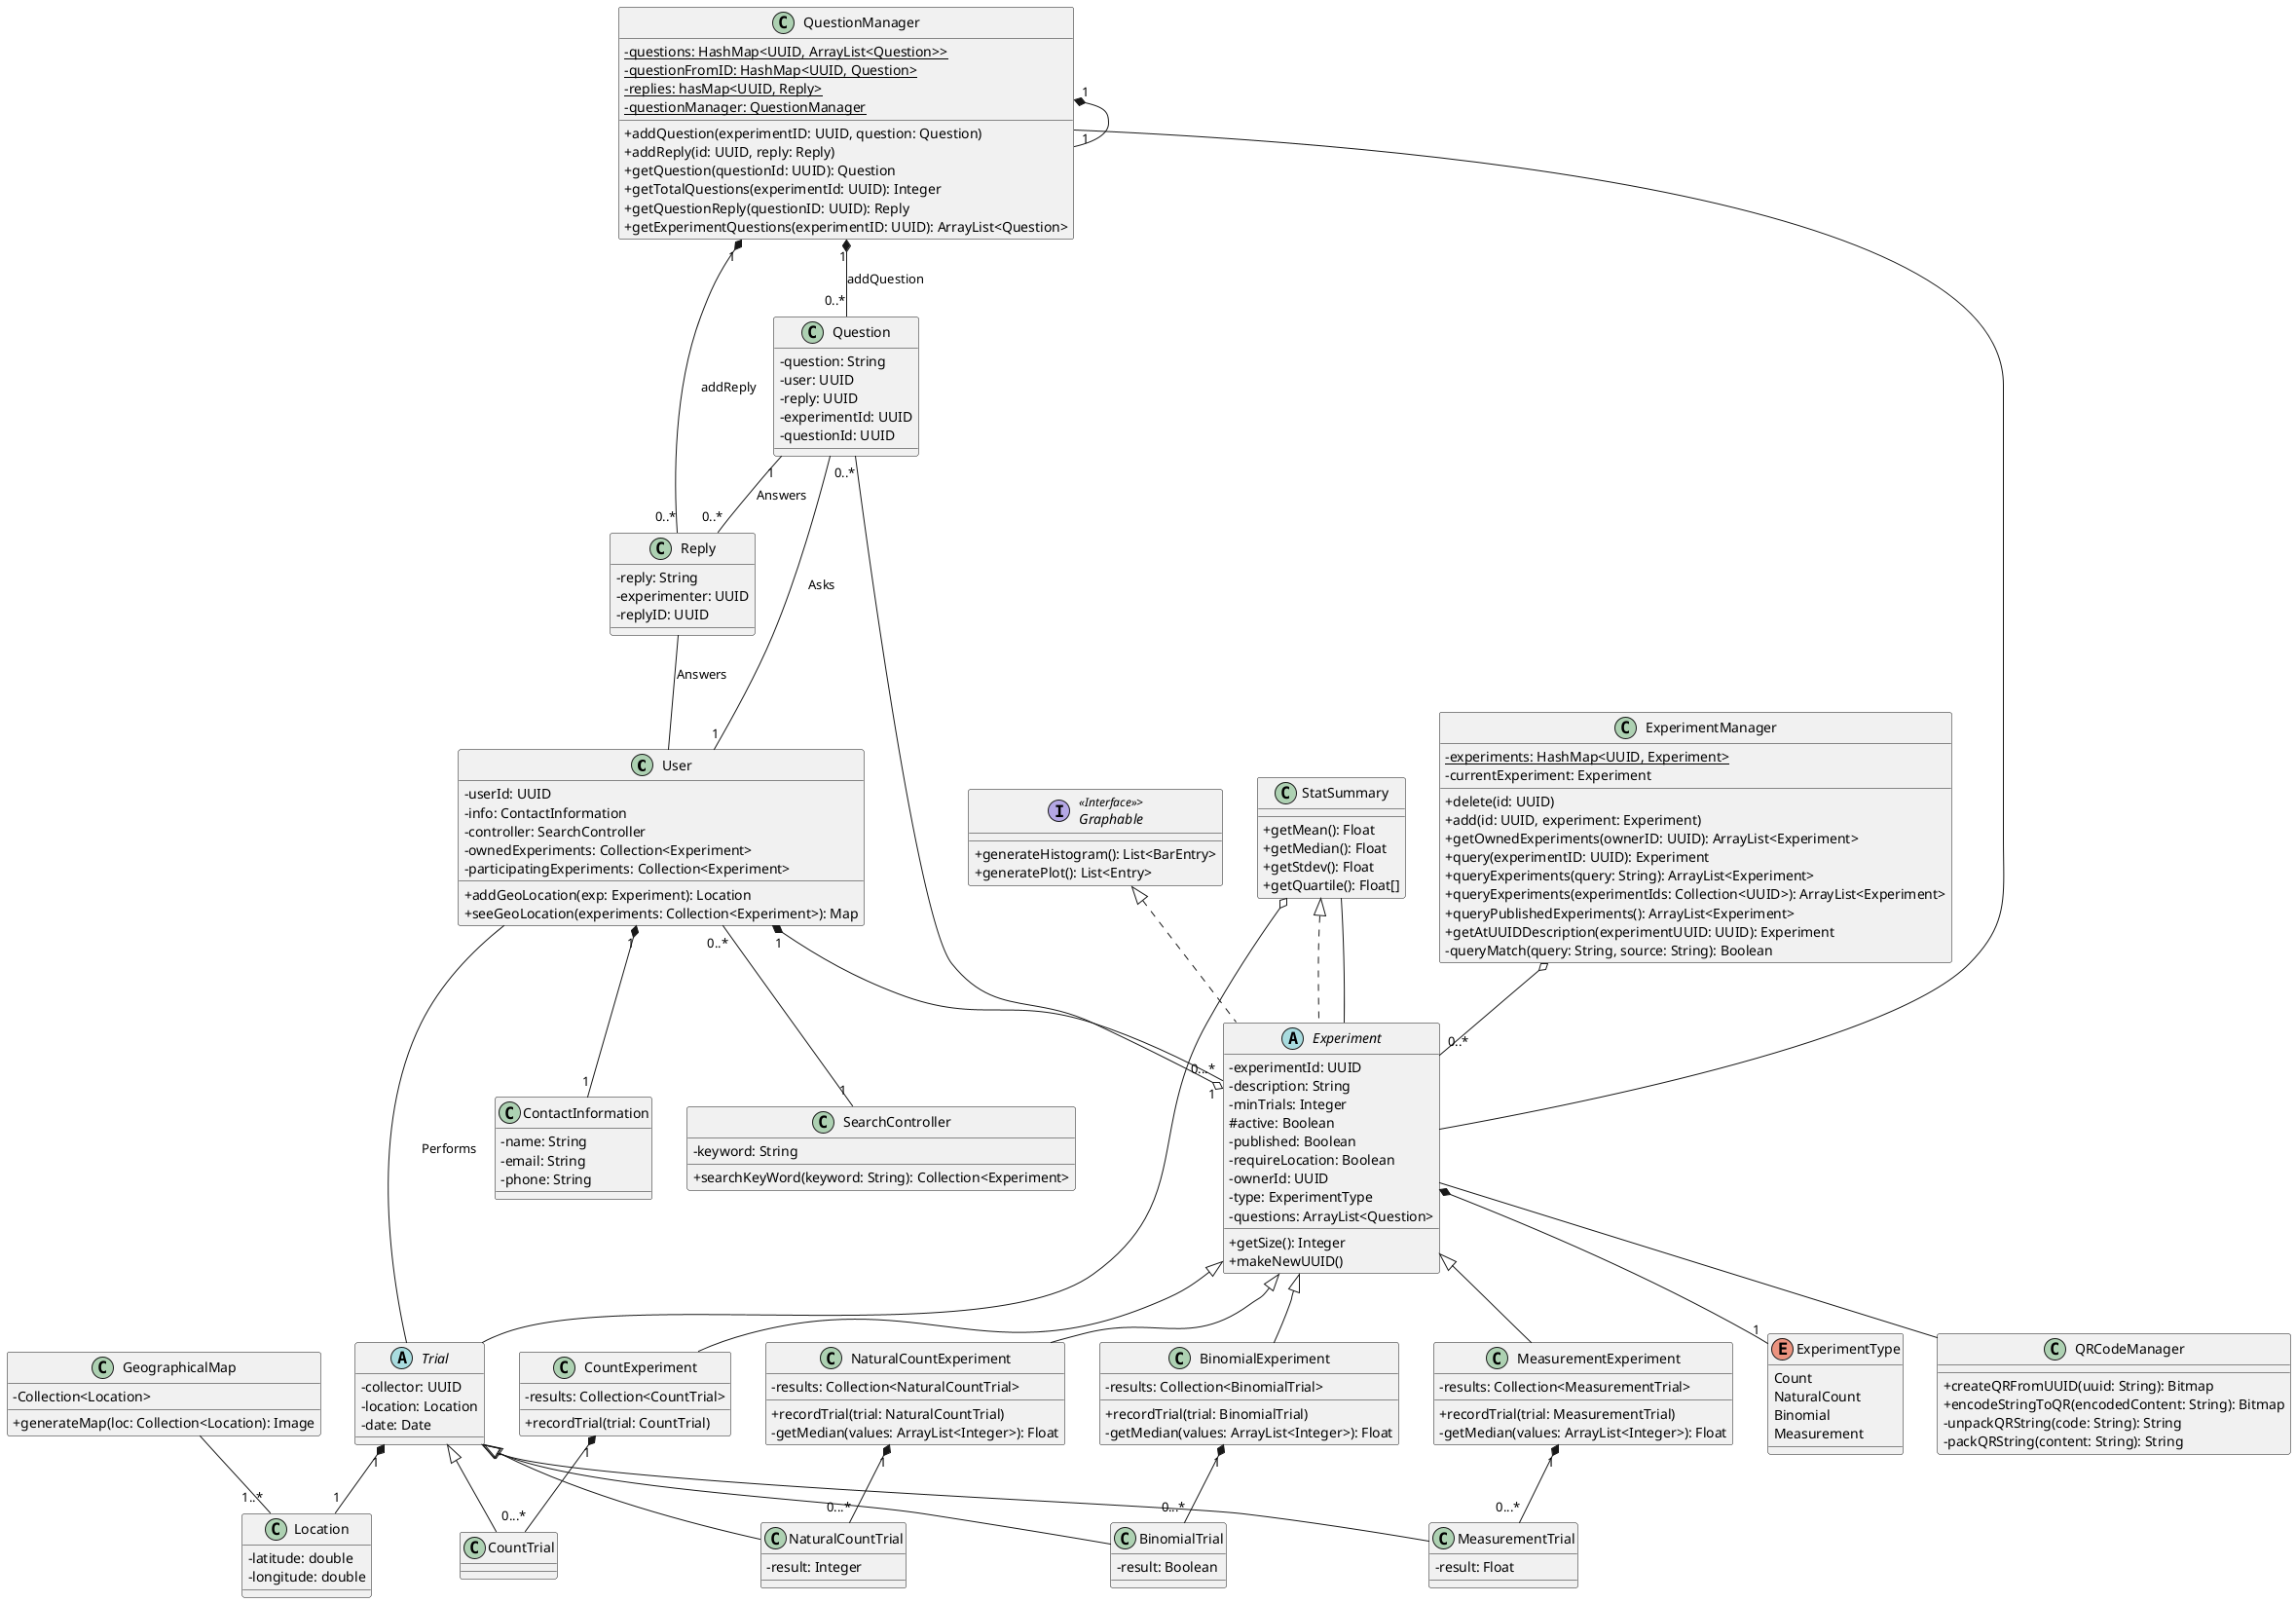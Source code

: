 @startuml UML
skinparam classAttributeIconSize 0

' generic class for an User
' note that experiments will likely be stored by user id instead of by all experiment info
' We could do hasing, but it's probably easier for now (for the UML sake) to represent this as a collection of experiments
class User {
    -userId: UUID
    -info: ContactInformation
    -controller: SearchController
    -ownedExperiments: Collection<Experiment>
    -participatingExperiments: Collection<Experiment>
    +addGeoLocation(exp: Experiment): Location
    +seeGeoLocation(experiments: Collection<Experiment>): Map
}


class ExperimentManager{
   - {static} experiments: HashMap<UUID, Experiment> 
   - currentExperiment: Experiment 

   + delete(id: UUID)
   + add(id: UUID, experiment: Experiment)
   + getOwnedExperiments(ownerID: UUID): ArrayList<Experiment> 
   + query(experimentID: UUID): Experiment 
   + queryExperiments(query: String): ArrayList<Experiment> 
   + queryExperiments(experimentIds: Collection<UUID>): ArrayList<Experiment> 
   + queryPublishedExperiments(): ArrayList<Experiment>
   + getAtUUIDDescription(experimentUUID: UUID): Experiment 
   - queryMatch(query: String, source: String): Boolean 
}

ExperimentManager o-- "0..*" Experiment 

class Question {
    -question: String
    -user: UUID
    -reply: UUID
    -experimentId: UUID
    -questionId: UUID
}

Question -- "1" User: Asks
Question "1" -- "0..*" Reply: Answers
Question "0..*" --o "1" Experiment 

' assume that anyone who can reply to a question is a type of User
class Reply {
    -reply: String
    -experimenter: UUID
    -replyID: UUID 
}

Reply -- User: Answers 

class QuestionManager{
    - {static} questions: HashMap<UUID, ArrayList<Question>>
    - {static} questionFromID: HashMap<UUID, Question>
    - {static} replies: hasMap<UUID, Reply>
    - {static} questionManager: QuestionManager 

    + addQuestion(experimentID: UUID, question: Question)
    + addReply(id: UUID, reply: Reply)
    + getQuestion(questionId: UUID): Question 
    + getTotalQuestions(experimentId: UUID): Integer 
    + getQuestionReply(questionID: UUID): Reply 
    + getExperimentQuestions(experimentID: UUID): ArrayList<Question>
    ' + getAllQuestions(): Collection<ArrayList<Question>>
 
}

QuestionManager "1" *-- "1" QuestionManager
QuestionManager "1" *-- "0..*" Question: addQuestion 
QuestionManager "1" *-- "0..*" Reply: addReply 
QuestionManager -- Experiment 

' allows the experiment to enforce only one trial type
enum ExperimentType {
    Count
    NaturalCount
    Binomial
    Measurement
}

' right now will just look for owner based on their id
' idea: make this 'experimentInfo' and give every type of experiment an experimentInfo instead
' rational: for displaying info and searching we don't need the results, just the info
' both are implemented so whichever we don't use can just be deleted
abstract class Experiment implements StatSummary, Graphable {
    -experimentId: UUID
    -description: String
    -minTrials: Integer
    #active: Boolean
    -published: Boolean
    -requireLocation: Boolean
    ' this is the userId of the owner
    -ownerId: UUID
    -type: ExperimentType
    -questions: ArrayList<Question> 
    +getSize(): Integer 
    +makeNewUUID()
}


Experiment -- QRCodeManager



class CountExperiment extends Experiment {
    -results: Collection<CountTrial>
    +recordTrial(trial: CountTrial)
}

class NaturalCountExperiment extends Experiment {
    -results: Collection<NaturalCountTrial>
    +recordTrial(trial: NaturalCountTrial)
    -getMedian(values: ArrayList<Integer>): Float 
}

class BinomialExperiment extends Experiment {
    -results: Collection<BinomialTrial>
    +recordTrial(trial: BinomialTrial) 
    -getMedian(values: ArrayList<Integer>): Float 
}

class MeasurementExperiment extends Experiment {
    -results: Collection<MeasurementTrial>
    +recordTrial(trial: MeasurementTrial)
    -getMedian(values: ArrayList<Integer>): Float 

}

class StatSummary {
    +getMean(): Float
    +getMedian(): Float
    +getStdev(): Float
    +getQuartile(): Float[]
}

' each trial has a unique QRCodeManager associated with it
abstract class Trial {
    ' just going to user User ID here
    -collector: UUID
    -location: Location
    -date: Date
}

class CountTrial extends Trial {
    ' essentially just a trial but it's own class since other types of trial aren't a count trial
}

' no unsigned ints in java, not sure how to enforce natural numbers only
class NaturalCountTrial extends Trial {
    -result: Integer
}

' will likely specify true = pass, false = fail
class BinomialTrial extends Trial {
    -result: Boolean
}

class MeasurementTrial extends Trial {
    -result: Float
}


class QRCodeManager {
    + createQRFromUUID(uuid: String): Bitmap 
    + encodeStringToQR(encodedContent: String): Bitmap
    -unpackQRString(code: String): String 
    -packQRString(content: String): String 
}

class Location {
  -latitude: double
  -longitude: double
}

class GeographicalMap{
 -Collection<Location>
 +generateMap(loc: Collection<Location): Image
}

GeographicalMap -- "1..*" Location


interface "Graphable" as Graphable <<Interface>>> {
    +generateHistogram(): List<BarEntry>
    +generatePlot(): List<Entry> 
}

class ContactInformation {
    -name: String
    -email: String
    -phone: String
}

class SearchController {
    ' functionality here is searchbar functions required by Java so likely don't need to be specified in UML
    -keyword: String
    +searchKeyWord(keyword: String): Collection<Experiment>
}

User "1" *-- "1" ContactInformation
User "1" *-- "0...*" Experiment


CountExperiment "1" *-- "0...*" CountTrial


NaturalCountExperiment "1" *-- "0...*" NaturalCountTrial

BinomialExperiment "1" *-- "0...*" BinomialTrial

MeasurementExperiment "1" *-- "0...*" MeasurementTrial

User -- Trial: Performs
Trial "1" *-- "1" Location



Experiment *-- "1" ExperimentType


User "0..*" -- "1" SearchController



StatSummary -- Experiment


StatSummary o-- Trial



@enduml
